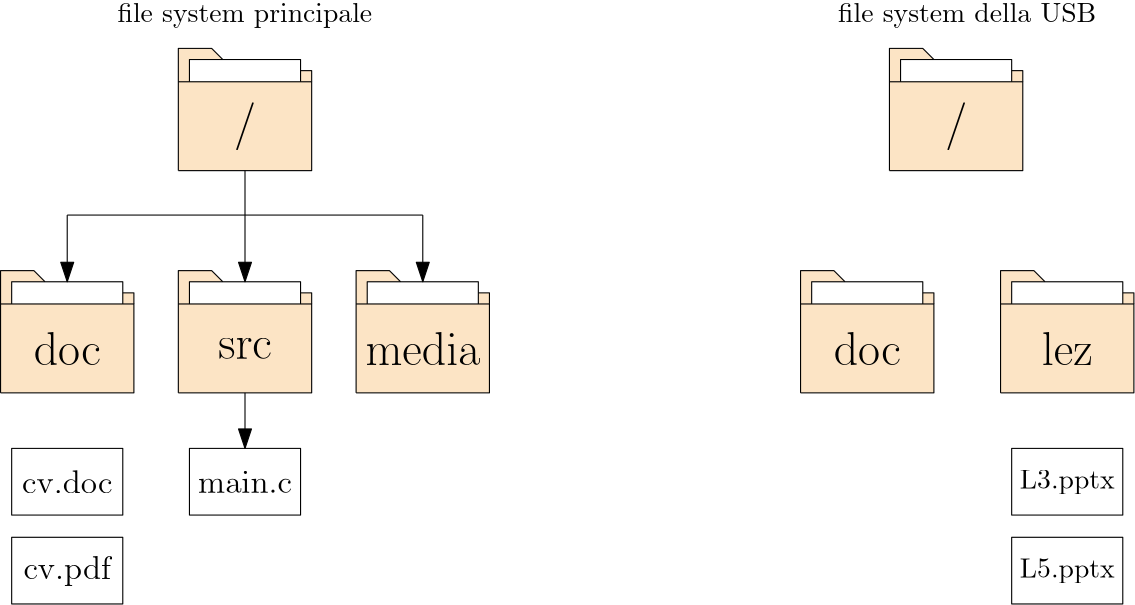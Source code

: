 <?xml version="1.0"?>
<!DOCTYPE ipe SYSTEM "ipe.dtd">
<ipe version="70218" creator="Ipe 7.2.28">
<info created="D:20240229111942" modified="D:20240229112853"/>
<ipestyle name="basic">
<symbol name="arrow/arc(spx)">
<path stroke="sym-stroke" fill="sym-stroke" pen="sym-pen">
0 0 m
-1 0.333 l
-1 -0.333 l
h
</path>
</symbol>
<symbol name="arrow/farc(spx)">
<path stroke="sym-stroke" fill="white" pen="sym-pen">
0 0 m
-1 0.333 l
-1 -0.333 l
h
</path>
</symbol>
<symbol name="arrow/ptarc(spx)">
<path stroke="sym-stroke" fill="sym-stroke" pen="sym-pen">
0 0 m
-1 0.333 l
-0.8 0 l
-1 -0.333 l
h
</path>
</symbol>
<symbol name="arrow/fptarc(spx)">
<path stroke="sym-stroke" fill="white" pen="sym-pen">
0 0 m
-1 0.333 l
-0.8 0 l
-1 -0.333 l
h
</path>
</symbol>
<symbol name="mark/circle(sx)" transformations="translations">
<path fill="sym-stroke">
0.6 0 0 0.6 0 0 e
0.4 0 0 0.4 0 0 e
</path>
</symbol>
<symbol name="mark/disk(sx)" transformations="translations">
<path fill="sym-stroke">
0.6 0 0 0.6 0 0 e
</path>
</symbol>
<symbol name="mark/fdisk(sfx)" transformations="translations">
<group>
<path fill="sym-fill">
0.5 0 0 0.5 0 0 e
</path>
<path fill="sym-stroke" fillrule="eofill">
0.6 0 0 0.6 0 0 e
0.4 0 0 0.4 0 0 e
</path>
</group>
</symbol>
<symbol name="mark/box(sx)" transformations="translations">
<path fill="sym-stroke" fillrule="eofill">
-0.6 -0.6 m
0.6 -0.6 l
0.6 0.6 l
-0.6 0.6 l
h
-0.4 -0.4 m
0.4 -0.4 l
0.4 0.4 l
-0.4 0.4 l
h
</path>
</symbol>
<symbol name="mark/square(sx)" transformations="translations">
<path fill="sym-stroke">
-0.6 -0.6 m
0.6 -0.6 l
0.6 0.6 l
-0.6 0.6 l
h
</path>
</symbol>
<symbol name="mark/fsquare(sfx)" transformations="translations">
<group>
<path fill="sym-fill">
-0.5 -0.5 m
0.5 -0.5 l
0.5 0.5 l
-0.5 0.5 l
h
</path>
<path fill="sym-stroke" fillrule="eofill">
-0.6 -0.6 m
0.6 -0.6 l
0.6 0.6 l
-0.6 0.6 l
h
-0.4 -0.4 m
0.4 -0.4 l
0.4 0.4 l
-0.4 0.4 l
h
</path>
</group>
</symbol>
<symbol name="mark/cross(sx)" transformations="translations">
<group>
<path fill="sym-stroke">
-0.43 -0.57 m
0.57 0.43 l
0.43 0.57 l
-0.57 -0.43 l
h
</path>
<path fill="sym-stroke">
-0.43 0.57 m
0.57 -0.43 l
0.43 -0.57 l
-0.57 0.43 l
h
</path>
</group>
</symbol>
<symbol name="arrow/fnormal(spx)">
<path stroke="sym-stroke" fill="white" pen="sym-pen">
0 0 m
-1 0.333 l
-1 -0.333 l
h
</path>
</symbol>
<symbol name="arrow/pointed(spx)">
<path stroke="sym-stroke" fill="sym-stroke" pen="sym-pen">
0 0 m
-1 0.333 l
-0.8 0 l
-1 -0.333 l
h
</path>
</symbol>
<symbol name="arrow/fpointed(spx)">
<path stroke="sym-stroke" fill="white" pen="sym-pen">
0 0 m
-1 0.333 l
-0.8 0 l
-1 -0.333 l
h
</path>
</symbol>
<symbol name="arrow/linear(spx)">
<path stroke="sym-stroke" pen="sym-pen">
-1 0.333 m
0 0 l
-1 -0.333 l
</path>
</symbol>
<symbol name="arrow/fdouble(spx)">
<path stroke="sym-stroke" fill="white" pen="sym-pen">
0 0 m
-1 0.333 l
-1 -0.333 l
h
-1 0 m
-2 0.333 l
-2 -0.333 l
h
</path>
</symbol>
<symbol name="arrow/double(spx)">
<path stroke="sym-stroke" fill="sym-stroke" pen="sym-pen">
0 0 m
-1 0.333 l
-1 -0.333 l
h
-1 0 m
-2 0.333 l
-2 -0.333 l
h
</path>
</symbol>
<symbol name="arrow/mid-normal(spx)">
<path stroke="sym-stroke" fill="sym-stroke" pen="sym-pen">
0.5 0 m
-0.5 0.333 l
-0.5 -0.333 l
h
</path>
</symbol>
<symbol name="arrow/mid-fnormal(spx)">
<path stroke="sym-stroke" fill="white" pen="sym-pen">
0.5 0 m
-0.5 0.333 l
-0.5 -0.333 l
h
</path>
</symbol>
<symbol name="arrow/mid-pointed(spx)">
<path stroke="sym-stroke" fill="sym-stroke" pen="sym-pen">
0.5 0 m
-0.5 0.333 l
-0.3 0 l
-0.5 -0.333 l
h
</path>
</symbol>
<symbol name="arrow/mid-fpointed(spx)">
<path stroke="sym-stroke" fill="white" pen="sym-pen">
0.5 0 m
-0.5 0.333 l
-0.3 0 l
-0.5 -0.333 l
h
</path>
</symbol>
<symbol name="arrow/mid-double(spx)">
<path stroke="sym-stroke" fill="sym-stroke" pen="sym-pen">
1 0 m
0 0.333 l
0 -0.333 l
h
0 0 m
-1 0.333 l
-1 -0.333 l
h
</path>
</symbol>
<symbol name="arrow/mid-fdouble(spx)">
<path stroke="sym-stroke" fill="white" pen="sym-pen">
1 0 m
0 0.333 l
0 -0.333 l
h
0 0 m
-1 0.333 l
-1 -0.333 l
h
</path>
</symbol>
<anglesize name="22.5 deg" value="22.5"/>
<anglesize name="30 deg" value="30"/>
<anglesize name="45 deg" value="45"/>
<anglesize name="60 deg" value="60"/>
<anglesize name="90 deg" value="90"/>
<arrowsize name="large" value="10"/>
<arrowsize name="small" value="5"/>
<arrowsize name="tiny" value="3"/>
<color name="blue" value="0 0 1"/>
<color name="brown" value="0.647 0.165 0.165"/>
<color name="darkblue" value="0 0 0.545"/>
<color name="darkcyan" value="0 0.545 0.545"/>
<color name="darkgray" value="0.663"/>
<color name="darkgreen" value="0 0.392 0"/>
<color name="darkmagenta" value="0.545 0 0.545"/>
<color name="darkorange" value="1 0.549 0"/>
<color name="darkred" value="0.545 0 0"/>
<color name="gold" value="1 0.843 0"/>
<color name="gray" value="0.745"/>
<color name="green" value="0 1 0"/>
<color name="lightblue" value="0.678 0.847 0.902"/>
<color name="lightcyan" value="0.878 1 1"/>
<color name="lightgray" value="0.827"/>
<color name="lightgreen" value="0.565 0.933 0.565"/>
<color name="lightyellow" value="1 1 0.878"/>
<color name="navy" value="0 0 0.502"/>
<color name="orange" value="1 0.647 0"/>
<color name="pink" value="1 0.753 0.796"/>
<color name="purple" value="0.627 0.125 0.941"/>
<color name="red" value="1 0 0"/>
<color name="seagreen" value="0.18 0.545 0.341"/>
<color name="turquoise" value="0.251 0.878 0.816"/>
<color name="violet" value="0.933 0.51 0.933"/>
<color name="yellow" value="1 1 0"/>
<dashstyle name="dash dot dotted" value="[4 2 1 2 1 2] 0"/>
<dashstyle name="dash dotted" value="[4 2 1 2] 0"/>
<dashstyle name="dashed" value="[4] 0"/>
<dashstyle name="dotted" value="[1 3] 0"/>
<gridsize name="10 pts (~3.5 mm)" value="10"/>
<gridsize name="14 pts (~5 mm)" value="14"/>
<gridsize name="16 pts (~6 mm)" value="16"/>
<gridsize name="20 pts (~7 mm)" value="20"/>
<gridsize name="28 pts (~10 mm)" value="28"/>
<gridsize name="32 pts (~12 mm)" value="32"/>
<gridsize name="4 pts" value="4"/>
<gridsize name="56 pts (~20 mm)" value="56"/>
<gridsize name="8 pts (~3 mm)" value="8"/>
<opacity name="10%" value="0.1"/>
<opacity name="30%" value="0.3"/>
<opacity name="50%" value="0.5"/>
<opacity name="75%" value="0.75"/>
<pen name="fat" value="1.2"/>
<pen name="heavier" value="0.8"/>
<pen name="ultrafat" value="2"/>
<symbolsize name="large" value="5"/>
<symbolsize name="small" value="2"/>
<symbolsize name="tiny" value="1.1"/>
<textsize name="Huge" value="\Huge"/>
<textsize name="LARGE" value="\LARGE"/>
<textsize name="Large" value="\Large"/>
<textsize name="footnote" value="\footnotesize"/>
<textsize name="huge" value="\huge"/>
<textsize name="large" value="\large"/>
<textsize name="script" value="\scriptsize"/>
<textsize name="small" value="\small"/>
<textsize name="tiny" value="\tiny"/>
<textstyle name="center" begin="\begin{center}" end="\end{center}"/>
<textstyle name="item" begin="\begin{itemize}\item{}" end="\end{itemize}"/>
<textstyle name="itemize" begin="\begin{itemize}" end="\end{itemize}"/>
<tiling name="falling" angle="-60" step="4" width="1"/>
<tiling name="rising" angle="30" step="4" width="1"/>
</ipestyle>
<page>
<layer name="alpha"/>
<view layers="alpha" active="alpha"/>
<path layer="alpha" matrix="1 0 0 1 -144 16" fill="0.988 0.894 0.773">
288 712 m
284 716 l
272 716 l
272 704 l
276 704 l
276 712 l
288 712 l
</path>
<path matrix="1 0 0 1 -144 16" fill="0.988 0.894 0.773">
272 704 m
272 672 l
320 672 l
320 704 l
272 704 l
</path>
<path matrix="1 0 0 1 -144 16" fill="0.988 0.894 0.773">
316 708 m
320 708 l
320 704 l
316 704 l
316 708 l
316 708 l
</path>
<path matrix="1 0 0 1 -144 16" stroke="black">
272 672 m
320 672 l
320 704 l
272 704 l
</path>
<path matrix="1 0 0 1 -144 16" stroke="black">
276 704 m
276 712 l
316 712 l
316 704 l
</path>
<path matrix="1 0 0 1 -144 16" stroke="black">
288 712 m
284 716 l
272 716 l
272 672 l
</path>
<path matrix="1 0 0 1 -144 16" stroke="black">
316 708 m
320 708 l
320 704 l
</path>
<text matrix="1 0 0 1 -144 0" transformations="translations" pos="296 704" stroke="black" type="label" width="7.895" height="12.896" depth="4.29" halign="center" valign="center" size="LARGE">/</text>
<path matrix="1 0 0 1 -208 -64" fill="0.988 0.894 0.773">
288 712 m
284 716 l
272 716 l
272 704 l
276 704 l
276 712 l
288 712 l
</path>
<path matrix="1 0 0 1 -208 -64" fill="0.988 0.894 0.773">
272 704 m
272 672 l
320 672 l
320 704 l
272 704 l
</path>
<path matrix="1 0 0 1 -208 -64" fill="0.988 0.894 0.773">
316 708 m
320 708 l
320 704 l
316 704 l
316 708 l
316 708 l
</path>
<path matrix="1 0 0 1 -208 -64" stroke="black">
272 672 m
320 672 l
320 704 l
272 704 l
</path>
<path matrix="1 0 0 1 -208 -64" stroke="black">
276 704 m
276 712 l
316 712 l
316 704 l
</path>
<path matrix="1 0 0 1 -208 -64" stroke="black">
288 712 m
284 716 l
272 716 l
272 672 l
</path>
<path matrix="1 0 0 1 -208 -64" stroke="black">
316 708 m
320 708 l
320 704 l
</path>
<text matrix="1 0 0 1 -208 -80" transformations="translations" pos="296 704" stroke="black" type="label" width="24.136" height="11.955" depth="0" halign="center" valign="center" size="LARGE">doc</text>
<path matrix="1 0 0 1 -144 -64" fill="0.988 0.894 0.773">
288 712 m
284 716 l
272 716 l
272 704 l
276 704 l
276 712 l
288 712 l
</path>
<path matrix="1 0 0 1 -144 -64" fill="0.988 0.894 0.773">
272 704 m
272 672 l
320 672 l
320 704 l
272 704 l
</path>
<path matrix="1 0 0 1 -144 -64" fill="0.988 0.894 0.773">
316 708 m
320 708 l
320 704 l
316 704 l
316 708 l
316 708 l
</path>
<path matrix="1 0 0 1 -144 -64" stroke="black">
272 672 m
320 672 l
320 704 l
272 704 l
</path>
<path matrix="1 0 0 1 -144 -64" stroke="black">
276 704 m
276 712 l
316 712 l
316 704 l
</path>
<path matrix="1 0 0 1 -144 -64" stroke="black">
288 712 m
284 716 l
272 716 l
272 672 l
</path>
<path matrix="1 0 0 1 -144 -64" stroke="black">
316 708 m
320 708 l
320 704 l
</path>
<text matrix="1 0 0 1 -144 -80" transformations="translations" pos="296 704" stroke="black" type="label" width="19.279" height="7.411" depth="0" halign="center" valign="center" size="LARGE">src</text>
<path matrix="1 0 0 1 -80 -64" fill="0.988 0.894 0.773">
288 712 m
284 716 l
272 716 l
272 704 l
276 704 l
276 712 l
288 712 l
</path>
<path matrix="1 0 0 1 -80 -64" fill="0.988 0.894 0.773">
272 704 m
272 672 l
320 672 l
320 704 l
272 704 l
</path>
<path matrix="1 0 0 1 -80 -64" fill="0.988 0.894 0.773">
316 708 m
320 708 l
320 704 l
316 704 l
316 708 l
316 708 l
</path>
<path matrix="1 0 0 1 -80 -64" stroke="black">
272 672 m
320 672 l
320 704 l
272 704 l
</path>
<path matrix="1 0 0 1 -80 -64" stroke="black">
276 704 m
276 712 l
316 712 l
316 704 l
</path>
<path matrix="1 0 0 1 -80 -64" stroke="black">
288 712 m
284 716 l
272 716 l
272 672 l
</path>
<path matrix="1 0 0 1 -80 -64" stroke="black">
316 708 m
320 708 l
320 704 l
</path>
<text matrix="1 0 0 1 -80 -80" transformations="translations" pos="296 704" stroke="black" type="label" width="41.275" height="11.955" depth="0" halign="center" valign="center" size="LARGE">media</text>
<path matrix="1 0 0 1 112 16" fill="0.988 0.894 0.773">
288 712 m
284 716 l
272 716 l
272 704 l
276 704 l
276 712 l
288 712 l
</path>
<path matrix="1 0 0 1 112 16" fill="0.988 0.894 0.773">
272 704 m
272 672 l
320 672 l
320 704 l
272 704 l
</path>
<path matrix="1 0 0 1 112 16" fill="0.988 0.894 0.773">
316 708 m
320 708 l
320 704 l
316 704 l
316 708 l
316 708 l
</path>
<path matrix="1 0 0 1 112 16" stroke="black">
272 672 m
320 672 l
320 704 l
272 704 l
</path>
<path matrix="1 0 0 1 112 16" stroke="black">
276 704 m
276 712 l
316 712 l
316 704 l
</path>
<path matrix="1 0 0 1 112 16" stroke="black">
288 712 m
284 716 l
272 716 l
272 672 l
</path>
<path matrix="1 0 0 1 112 16" stroke="black">
316 708 m
320 708 l
320 704 l
</path>
<text matrix="1 0 0 1 112 0" transformations="translations" pos="296 704" stroke="black" type="label" width="7.895" height="12.896" depth="4.29" halign="center" valign="center" size="LARGE">/</text>
<path matrix="1 0 0 1 80 -64" fill="0.988 0.894 0.773">
288 712 m
284 716 l
272 716 l
272 704 l
276 704 l
276 712 l
288 712 l
</path>
<path matrix="1 0 0 1 80 -64" fill="0.988 0.894 0.773">
272 704 m
272 672 l
320 672 l
320 704 l
272 704 l
</path>
<path matrix="1 0 0 1 80 -64" fill="0.988 0.894 0.773">
316 708 m
320 708 l
320 704 l
316 704 l
316 708 l
316 708 l
</path>
<path matrix="1 0 0 1 80 -64" stroke="black">
272 672 m
320 672 l
320 704 l
272 704 l
</path>
<path matrix="1 0 0 1 80 -64" stroke="black">
276 704 m
276 712 l
316 712 l
316 704 l
</path>
<path matrix="1 0 0 1 80 -64" stroke="black">
288 712 m
284 716 l
272 716 l
272 672 l
</path>
<path matrix="1 0 0 1 80 -64" stroke="black">
316 708 m
320 708 l
320 704 l
</path>
<text matrix="1 0 0 1 80 -80" transformations="translations" pos="296 704" stroke="black" type="label" width="24.136" height="11.955" depth="0" halign="center" valign="center" size="LARGE">doc</text>
<path matrix="1 0 0 1 152 -64" fill="0.988 0.894 0.773">
288 712 m
284 716 l
272 716 l
272 704 l
276 704 l
276 712 l
288 712 l
</path>
<path matrix="1 0 0 1 152 -64" fill="0.988 0.894 0.773">
272 704 m
272 672 l
320 672 l
320 704 l
272 704 l
</path>
<path matrix="1 0 0 1 152 -64" fill="0.988 0.894 0.773">
316 708 m
320 708 l
320 704 l
316 704 l
316 708 l
316 708 l
</path>
<path matrix="1 0 0 1 152 -64" stroke="black">
272 672 m
320 672 l
320 704 l
272 704 l
</path>
<path matrix="1 0 0 1 152 -64" stroke="black">
276 704 m
276 712 l
316 712 l
316 704 l
</path>
<path matrix="1 0 0 1 152 -64" stroke="black">
288 712 m
284 716 l
272 716 l
272 672 l
</path>
<path matrix="1 0 0 1 152 -64" stroke="black">
316 708 m
320 708 l
320 704 l
</path>
<text matrix="1 0 0 1 152 -80" transformations="translations" pos="296 704" stroke="black" type="label" width="18.29" height="11.955" depth="0" halign="center" valign="center" size="LARGE">lez</text>
<text matrix="1 0 0 1 -144 -128" transformations="translations" pos="296 704" stroke="black" type="label" width="33.817" height="7.935" depth="0" halign="center" valign="center" size="large">main.c</text>
<path matrix="1 0 0 1 12 20" stroke="black">
120 568 m
120 544 l
160 544 l
160 568 l
h
</path>
<text matrix="1 0 0 1 -208 -128" transformations="translations" pos="296 704" stroke="black" type="label" width="32.517" height="8.302" depth="0" halign="center" valign="center" size="large">cv.doc</text>
<path matrix="1 0 0 1 -52 20" stroke="black">
120 568 m
120 544 l
160 544 l
160 568 l
h
</path>
<text matrix="1 0 0 1 -208 -160" transformations="translations" pos="296 704" stroke="black" type="label" width="31.541" height="8.307" depth="2.32" halign="center" valign="center" size="large">cv.pdf</text>
<path matrix="1 0 0 1 -52 -12" stroke="black">
120 568 m
120 544 l
160 544 l
160 568 l
h
</path>
<path matrix="1 0 0 1 308 20" stroke="black">
120 568 m
120 544 l
160 544 l
160 568 l
h
</path>
<text matrix="1 0 0 1 152 -160" transformations="translations" pos="296 704" stroke="black" type="label" width="34.177" height="6.815" depth="1.93" halign="center" valign="center">L5.pptx</text>
<path matrix="1 0 0 1 308 -12" stroke="black">
120 568 m
120 544 l
160 544 l
160 568 l
h
</path>
<text matrix="1 0 0 1 152 -128" transformations="translations" pos="296 704" stroke="black" type="label" width="34.177" height="6.815" depth="1.93" halign="center" valign="center">L3.pptx</text>
<text transformations="translations" pos="152 744" stroke="black" type="label" width="91.739" height="6.926" depth="1.93" halign="center" valign="center"> file system principale</text>
<text matrix="1 0 0 1 260 0" transformations="translations" pos="152 744" stroke="black" type="label" width="92.957" height="6.926" depth="1.93" halign="center" valign="center"> file system della USB</text>
<path stroke="black">
152 688 m
152 672 l
</path>
<path stroke="black">
88 672 m
216 672 l
</path>
<path stroke="black" arrow="normal/normal">
88 672 m
88 648 l
</path>
<path stroke="black" arrow="normal/normal">
152 672 m
152 648 l
</path>
<path stroke="black" arrow="normal/normal">
216 672 m
216 648 l
</path>
<path stroke="black" arrow="normal/normal">
152 608 m
152 588 l
</path>
</page>
</ipe>
